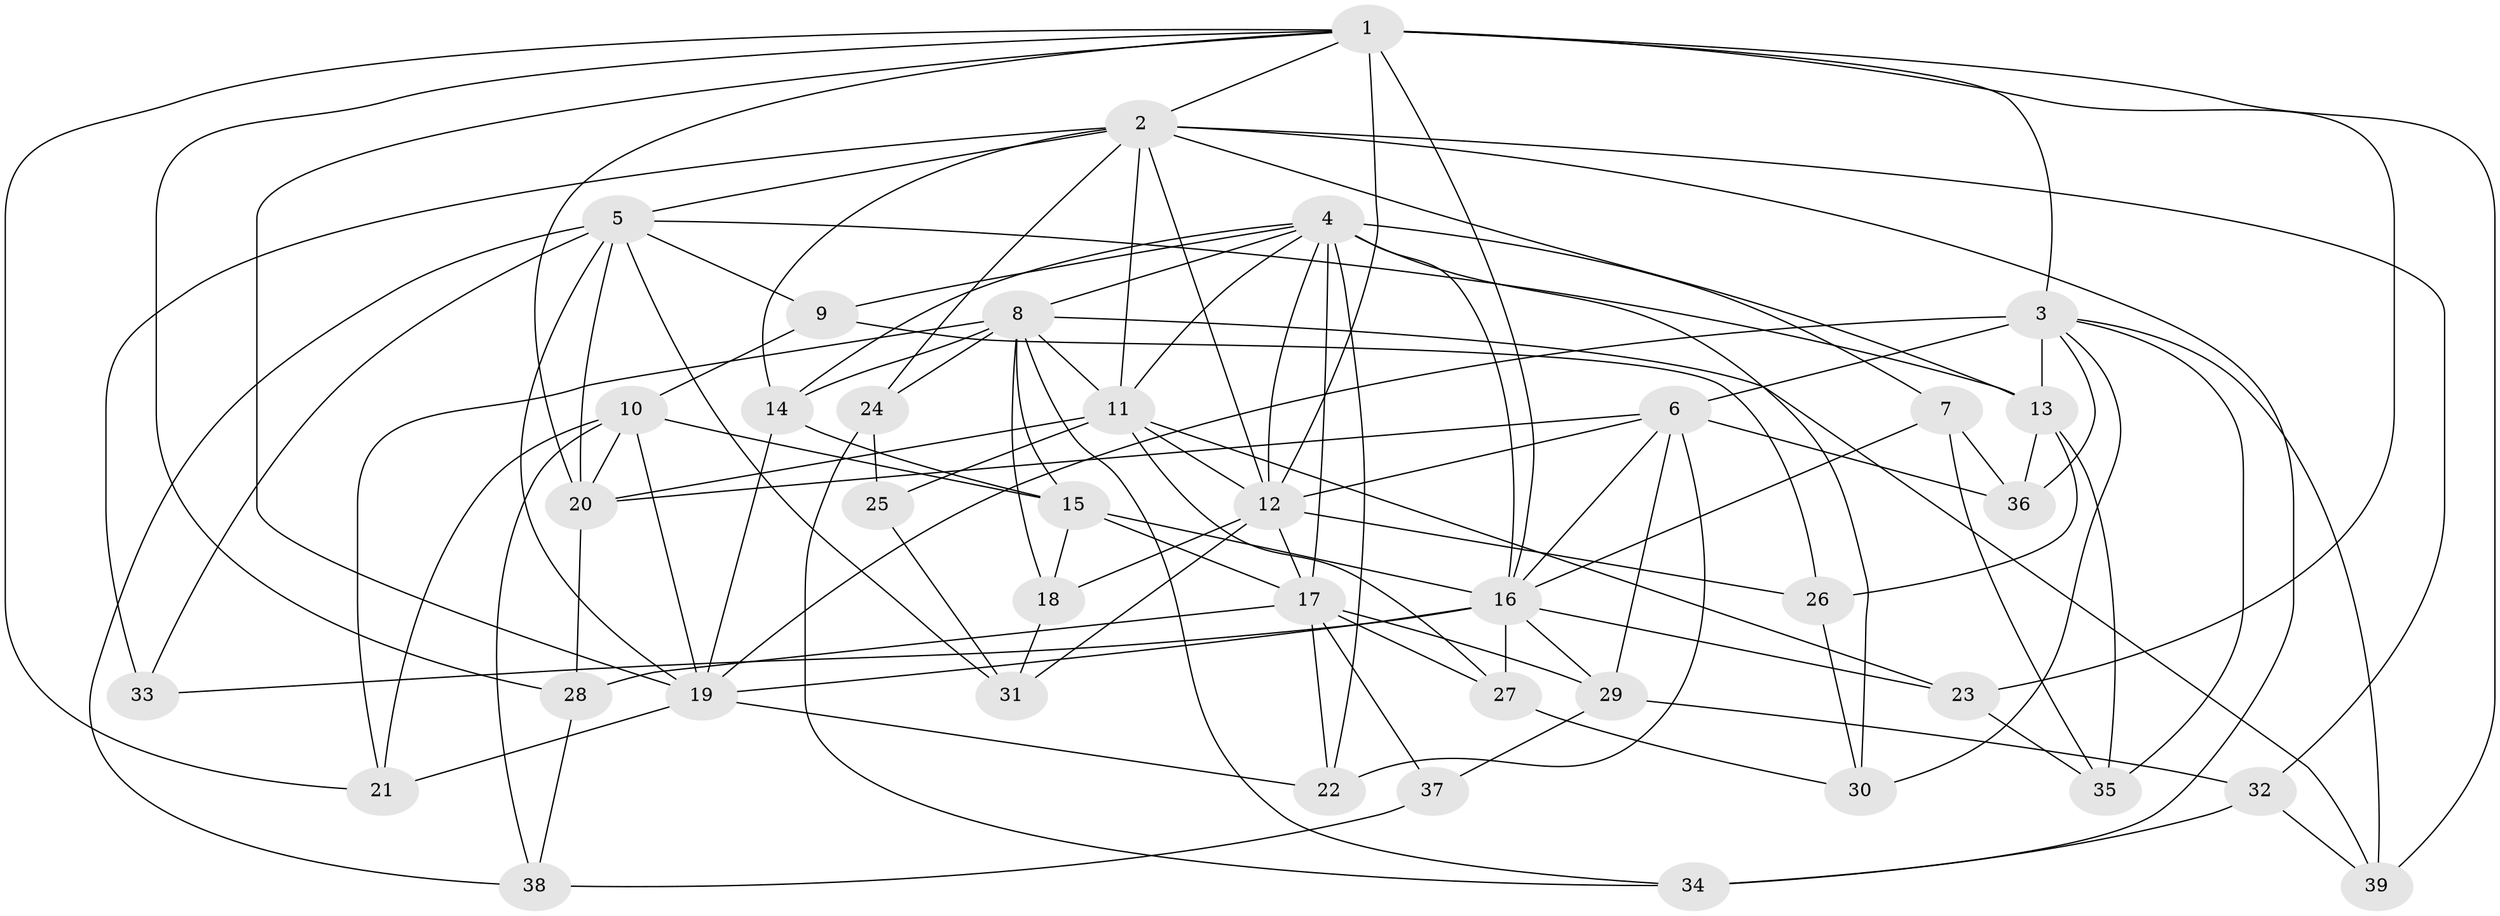 // original degree distribution, {4: 1.0}
// Generated by graph-tools (version 1.1) at 2025/53/03/04/25 22:53:58]
// undirected, 39 vertices, 110 edges
graph export_dot {
  node [color=gray90,style=filled];
  1;
  2;
  3;
  4;
  5;
  6;
  7;
  8;
  9;
  10;
  11;
  12;
  13;
  14;
  15;
  16;
  17;
  18;
  19;
  20;
  21;
  22;
  23;
  24;
  25;
  26;
  27;
  28;
  29;
  30;
  31;
  32;
  33;
  34;
  35;
  36;
  37;
  38;
  39;
  1 -- 2 [weight=1.0];
  1 -- 3 [weight=1.0];
  1 -- 12 [weight=1.0];
  1 -- 16 [weight=1.0];
  1 -- 19 [weight=1.0];
  1 -- 20 [weight=1.0];
  1 -- 21 [weight=1.0];
  1 -- 23 [weight=1.0];
  1 -- 28 [weight=1.0];
  1 -- 39 [weight=1.0];
  2 -- 5 [weight=1.0];
  2 -- 11 [weight=1.0];
  2 -- 12 [weight=1.0];
  2 -- 13 [weight=2.0];
  2 -- 14 [weight=1.0];
  2 -- 24 [weight=1.0];
  2 -- 32 [weight=1.0];
  2 -- 33 [weight=2.0];
  2 -- 34 [weight=1.0];
  3 -- 6 [weight=4.0];
  3 -- 13 [weight=2.0];
  3 -- 19 [weight=1.0];
  3 -- 30 [weight=1.0];
  3 -- 35 [weight=1.0];
  3 -- 36 [weight=1.0];
  3 -- 39 [weight=1.0];
  4 -- 7 [weight=1.0];
  4 -- 8 [weight=1.0];
  4 -- 9 [weight=1.0];
  4 -- 11 [weight=1.0];
  4 -- 12 [weight=2.0];
  4 -- 14 [weight=1.0];
  4 -- 16 [weight=2.0];
  4 -- 17 [weight=1.0];
  4 -- 22 [weight=1.0];
  4 -- 30 [weight=1.0];
  5 -- 9 [weight=1.0];
  5 -- 13 [weight=1.0];
  5 -- 19 [weight=1.0];
  5 -- 20 [weight=1.0];
  5 -- 31 [weight=1.0];
  5 -- 33 [weight=1.0];
  5 -- 38 [weight=1.0];
  6 -- 12 [weight=1.0];
  6 -- 16 [weight=1.0];
  6 -- 20 [weight=1.0];
  6 -- 22 [weight=1.0];
  6 -- 29 [weight=3.0];
  6 -- 36 [weight=1.0];
  7 -- 16 [weight=1.0];
  7 -- 35 [weight=1.0];
  7 -- 36 [weight=1.0];
  8 -- 11 [weight=1.0];
  8 -- 14 [weight=1.0];
  8 -- 15 [weight=2.0];
  8 -- 18 [weight=1.0];
  8 -- 21 [weight=1.0];
  8 -- 24 [weight=1.0];
  8 -- 34 [weight=1.0];
  8 -- 39 [weight=1.0];
  9 -- 10 [weight=1.0];
  9 -- 26 [weight=1.0];
  10 -- 15 [weight=3.0];
  10 -- 19 [weight=2.0];
  10 -- 20 [weight=2.0];
  10 -- 21 [weight=1.0];
  10 -- 38 [weight=1.0];
  11 -- 12 [weight=1.0];
  11 -- 20 [weight=2.0];
  11 -- 23 [weight=1.0];
  11 -- 25 [weight=2.0];
  11 -- 27 [weight=1.0];
  12 -- 17 [weight=1.0];
  12 -- 18 [weight=1.0];
  12 -- 26 [weight=1.0];
  12 -- 31 [weight=1.0];
  13 -- 26 [weight=1.0];
  13 -- 35 [weight=1.0];
  13 -- 36 [weight=1.0];
  14 -- 15 [weight=2.0];
  14 -- 19 [weight=1.0];
  15 -- 16 [weight=1.0];
  15 -- 17 [weight=1.0];
  15 -- 18 [weight=1.0];
  16 -- 19 [weight=2.0];
  16 -- 23 [weight=1.0];
  16 -- 27 [weight=1.0];
  16 -- 29 [weight=1.0];
  16 -- 33 [weight=1.0];
  17 -- 22 [weight=1.0];
  17 -- 27 [weight=1.0];
  17 -- 28 [weight=1.0];
  17 -- 29 [weight=2.0];
  17 -- 37 [weight=2.0];
  18 -- 31 [weight=1.0];
  19 -- 21 [weight=1.0];
  19 -- 22 [weight=1.0];
  20 -- 28 [weight=1.0];
  23 -- 35 [weight=1.0];
  24 -- 25 [weight=1.0];
  24 -- 34 [weight=1.0];
  25 -- 31 [weight=1.0];
  26 -- 30 [weight=1.0];
  27 -- 30 [weight=1.0];
  28 -- 38 [weight=1.0];
  29 -- 32 [weight=1.0];
  29 -- 37 [weight=1.0];
  32 -- 34 [weight=1.0];
  32 -- 39 [weight=1.0];
  37 -- 38 [weight=1.0];
}
